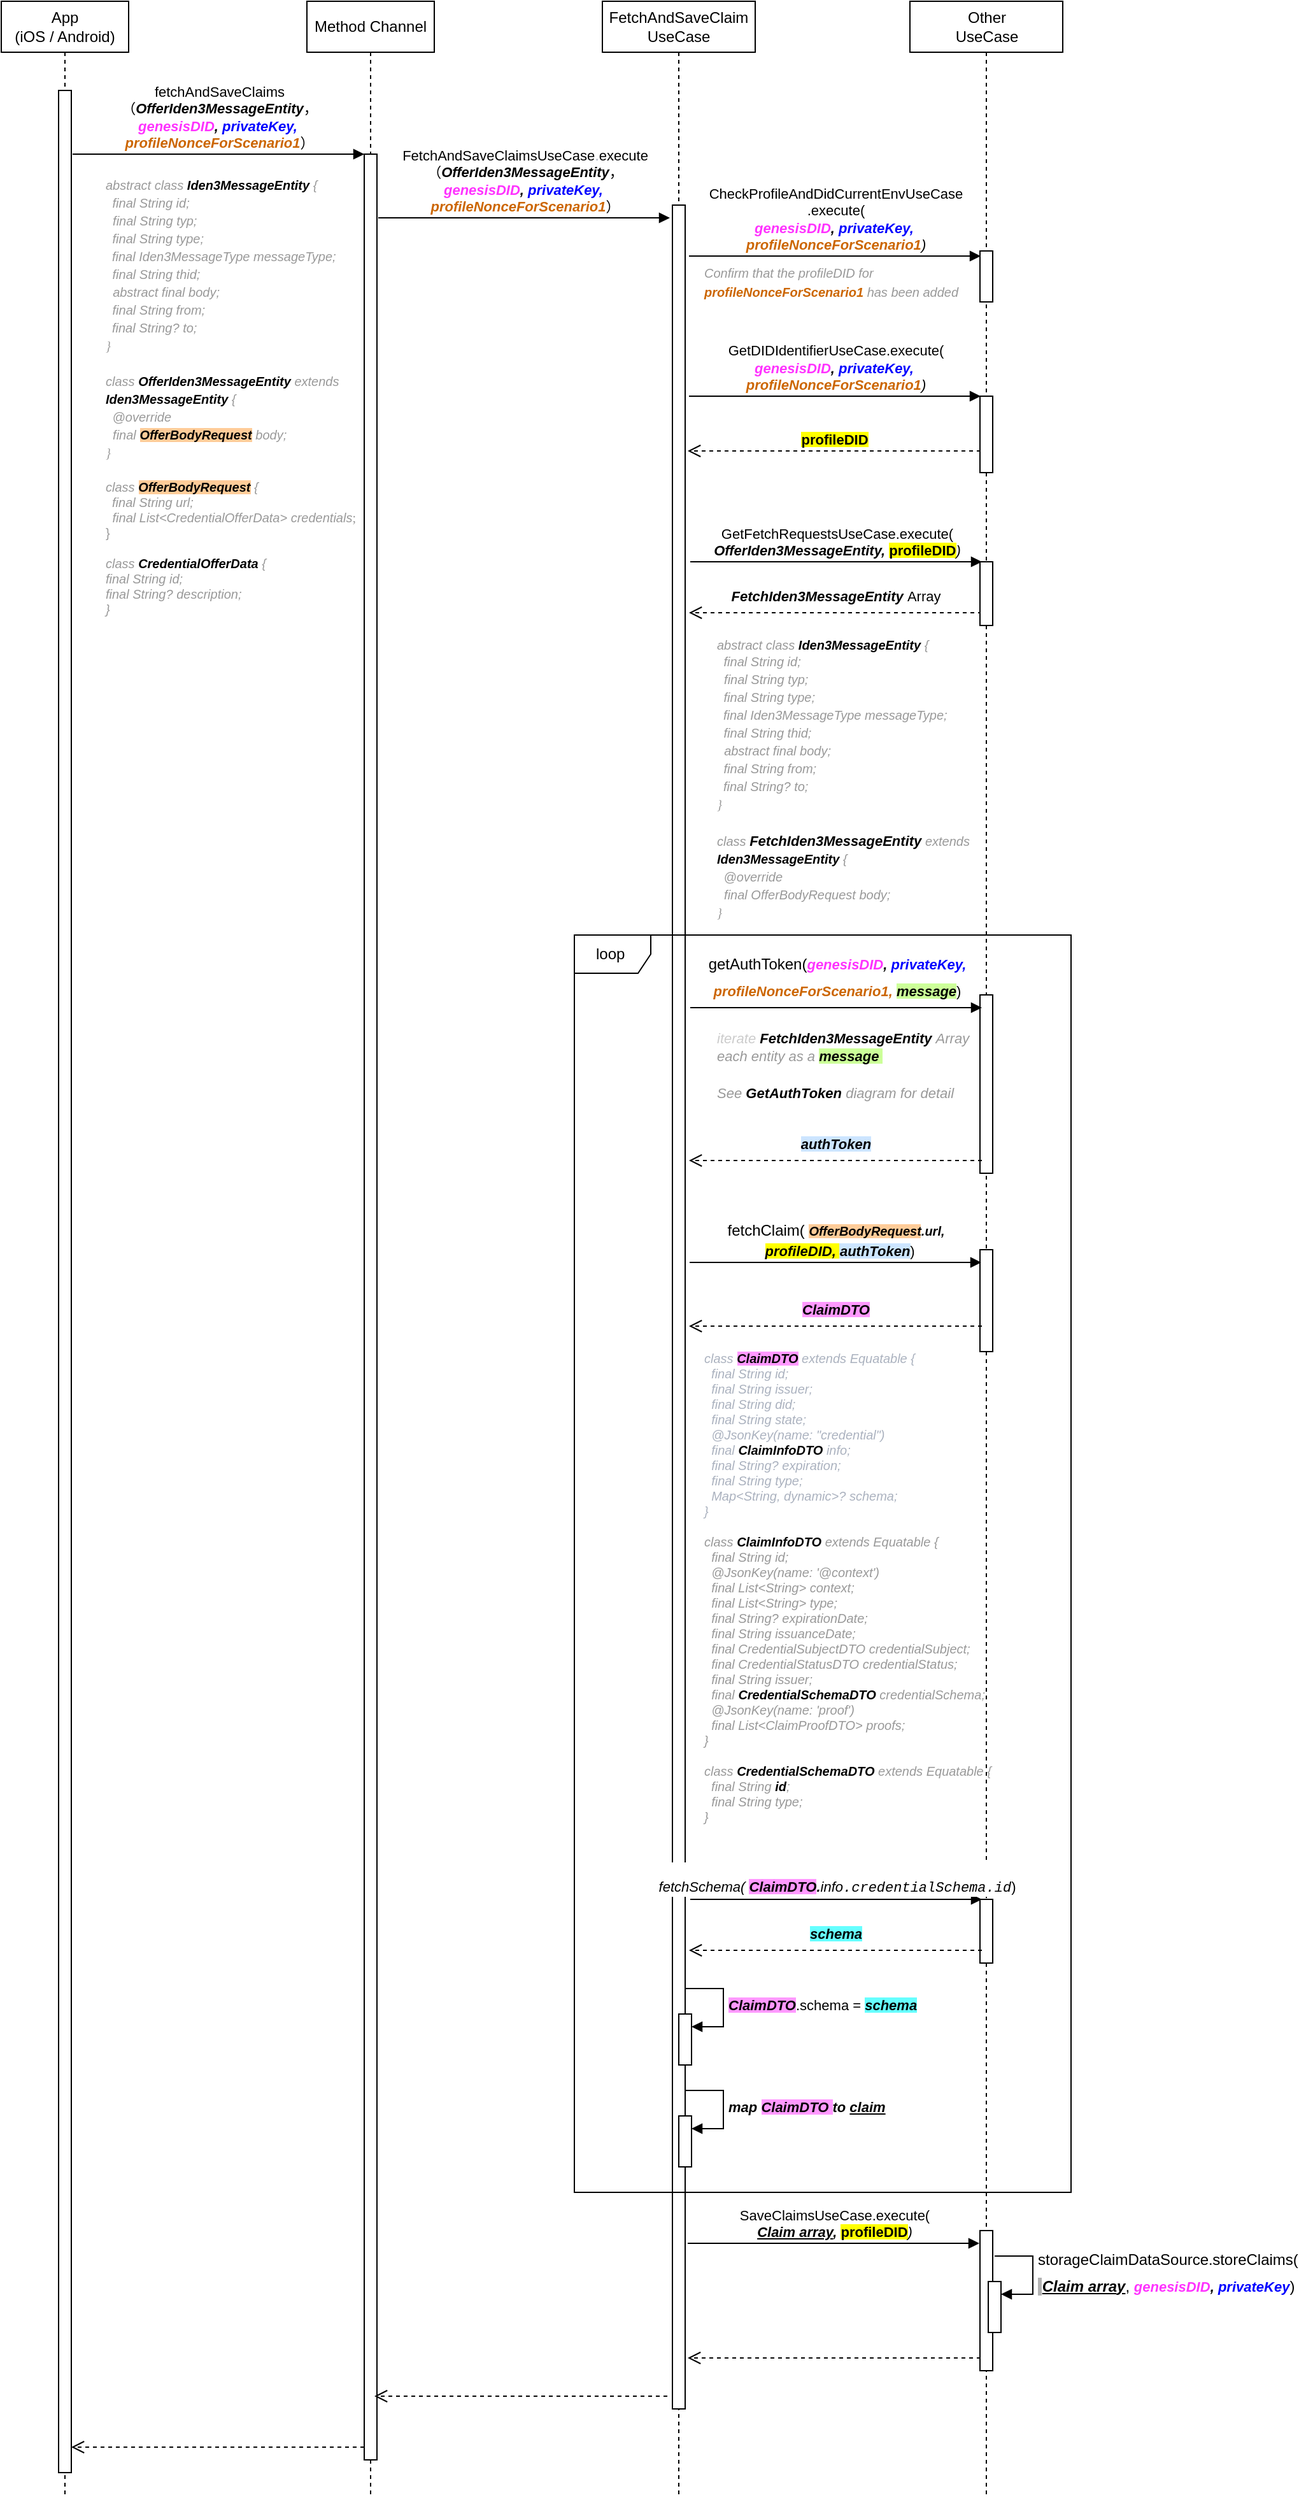 <mxfile version="22.1.21" type="github">
  <diagram name="第 1 页" id="C8El7X4R0MNUI12ComAL">
    <mxGraphModel dx="1526" dy="873" grid="1" gridSize="10" guides="1" tooltips="1" connect="1" arrows="1" fold="1" page="0" pageScale="1" pageWidth="827" pageHeight="1169" math="0" shadow="0">
      <root>
        <mxCell id="0" />
        <mxCell id="1" parent="0" />
        <mxCell id="kKGWQNoMtcEd__acopYI-27" value="&lt;div style=&quot;line-height: 21px;&quot;&gt;&lt;font face=&quot;Helvetica&quot; style=&quot;font-size: 11px; background-color: rgb(255, 255, 255);&quot;&gt;&lt;b&gt;&lt;i&gt;FetchIden3MessageEntity&lt;/i&gt; &lt;/b&gt;Array&lt;/font&gt;&lt;/div&gt;" style="html=1;verticalAlign=bottom;endArrow=open;dashed=1;endSize=8;curved=0;rounded=0;" parent="1" edge="1">
          <mxGeometry relative="1" as="geometry">
            <mxPoint x="1130" y="600" as="sourcePoint" />
            <mxPoint x="900" y="600" as="targetPoint" />
          </mxGeometry>
        </mxCell>
        <mxCell id="TxfDrytHoigwNO3QsFBK-1" value="App&lt;br&gt;(iOS / Android)" style="shape=umlLifeline;perimeter=lifelinePerimeter;whiteSpace=wrap;html=1;container=1;dropTarget=0;collapsible=0;recursiveResize=0;outlineConnect=0;portConstraint=eastwest;newEdgeStyle={&quot;curved&quot;:0,&quot;rounded&quot;:0};" parent="1" vertex="1">
          <mxGeometry x="360" y="120" width="100" height="1960" as="geometry" />
        </mxCell>
        <mxCell id="TxfDrytHoigwNO3QsFBK-7" value="" style="html=1;points=[[0,0,0,0,5],[0,1,0,0,-5],[1,0,0,0,5],[1,1,0,0,-5]];perimeter=orthogonalPerimeter;outlineConnect=0;targetShapes=umlLifeline;portConstraint=eastwest;newEdgeStyle={&quot;curved&quot;:0,&quot;rounded&quot;:0};" parent="TxfDrytHoigwNO3QsFBK-1" vertex="1">
          <mxGeometry x="45" y="70" width="10" height="1870" as="geometry" />
        </mxCell>
        <mxCell id="TxfDrytHoigwNO3QsFBK-3" value="Method Channel" style="shape=umlLifeline;perimeter=lifelinePerimeter;whiteSpace=wrap;html=1;container=1;dropTarget=0;collapsible=0;recursiveResize=0;outlineConnect=0;portConstraint=eastwest;newEdgeStyle={&quot;curved&quot;:0,&quot;rounded&quot;:0};" parent="1" vertex="1">
          <mxGeometry x="600" y="120" width="100" height="1960" as="geometry" />
        </mxCell>
        <mxCell id="TxfDrytHoigwNO3QsFBK-13" value="" style="html=1;points=[[0,0,0,0,5],[0,1,0,0,-5],[1,0,0,0,5],[1,1,0,0,-5]];perimeter=orthogonalPerimeter;outlineConnect=0;targetShapes=umlLifeline;portConstraint=eastwest;newEdgeStyle={&quot;curved&quot;:0,&quot;rounded&quot;:0};" parent="TxfDrytHoigwNO3QsFBK-3" vertex="1">
          <mxGeometry x="45" y="120" width="10" height="1810" as="geometry" />
        </mxCell>
        <mxCell id="TxfDrytHoigwNO3QsFBK-22" value="FetchAndSaveClaim&lt;br&gt;UseCase" style="shape=umlLifeline;perimeter=lifelinePerimeter;whiteSpace=wrap;html=1;container=1;dropTarget=0;collapsible=0;recursiveResize=0;outlineConnect=0;portConstraint=eastwest;newEdgeStyle={&quot;curved&quot;:0,&quot;rounded&quot;:0};" parent="1" vertex="1">
          <mxGeometry x="832" y="120" width="120" height="1960" as="geometry" />
        </mxCell>
        <mxCell id="kKGWQNoMtcEd__acopYI-4" value="" style="html=1;points=[[0,0,0,0,5],[0,1,0,0,-5],[1,0,0,0,5],[1,1,0,0,-5]];perimeter=orthogonalPerimeter;outlineConnect=0;targetShapes=umlLifeline;portConstraint=eastwest;newEdgeStyle={&quot;curved&quot;:0,&quot;rounded&quot;:0};" parent="TxfDrytHoigwNO3QsFBK-22" vertex="1">
          <mxGeometry x="55" y="160" width="10" height="1730" as="geometry" />
        </mxCell>
        <mxCell id="kKGWQNoMtcEd__acopYI-1" value="fetchAndSaveClaims&lt;br&gt;（&lt;b&gt;&lt;i&gt;OfferIden3MessageEntity&lt;/i&gt;&lt;/b&gt;，&lt;br&gt;&lt;b style=&quot;border-color: var(--border-color);&quot;&gt;&lt;i style=&quot;border-color: var(--border-color);&quot;&gt;&lt;font style=&quot;border-color: var(--border-color);&quot; color=&quot;#ff33ff&quot;&gt;genesisDID&lt;/font&gt;,&amp;nbsp;&lt;i style=&quot;border-color: var(--border-color);&quot;&gt;&lt;font style=&quot;border-color: var(--border-color);&quot; color=&quot;#0000ff&quot;&gt;privateKey,&amp;nbsp;&lt;br style=&quot;border-color: var(--border-color);&quot;&gt;&lt;/font&gt;&lt;font style=&quot;border-color: var(--border-color);&quot; color=&quot;#cc6600&quot;&gt;profileNonceForScenario1&lt;/font&gt;&lt;/i&gt;&lt;/i&gt;&lt;/b&gt;）" style="html=1;verticalAlign=bottom;endArrow=block;curved=0;rounded=0;sourcePerimeterSpacing=0;entryX=0;entryY=0;entryDx=0;entryDy=5;entryPerimeter=0;" parent="1" edge="1">
          <mxGeometry relative="1" as="geometry">
            <mxPoint x="416" y="240" as="sourcePoint" />
            <mxPoint x="645" y="240" as="targetPoint" />
          </mxGeometry>
        </mxCell>
        <mxCell id="kKGWQNoMtcEd__acopYI-2" value="&lt;i style=&quot;background-color: rgb(255, 255, 255);&quot;&gt;&lt;span style=&quot;font-size: 10px;&quot;&gt;&lt;font style=&quot;&quot; color=&quot;#999999&quot;&gt;abstract class &lt;/font&gt;&lt;b style=&quot;&quot;&gt;Iden3MessageEntity&lt;/b&gt;&lt;font style=&quot;&quot; color=&quot;#999999&quot;&gt; {&lt;/font&gt;&lt;/span&gt;&lt;br&gt;&lt;/i&gt;&lt;div style=&quot;line-height: 140%; font-size: 10px;&quot;&gt;&lt;div style=&quot;line-height: 140%;&quot;&gt;  &lt;font color=&quot;#999999&quot; style=&quot;font-size: 10px;&quot;&gt;&lt;i style=&quot;background-color: rgb(255, 255, 255);&quot;&gt;&lt;font style=&quot;font-family: gbLCjAvpehOjc9brSCwv; font-size: 10px;&quot;&gt;&amp;nbsp;&lt;/font&gt;&lt;font style=&quot;font-size: 10px;&quot;&gt; final String id;&lt;/font&gt;&lt;/i&gt;&lt;/font&gt;&lt;/div&gt;&lt;div style=&quot;line-height: 140%;&quot;&gt;  &lt;font color=&quot;#999999&quot; style=&quot;font-size: 10px;&quot; face=&quot;Helvetica&quot;&gt;&lt;i style=&quot;background-color: rgb(255, 255, 255);&quot;&gt;&lt;font style=&quot;font-size: 10px;&quot;&gt;&amp;nbsp;&lt;/font&gt;&lt;font style=&quot;font-size: 10px;&quot;&gt; final String typ;&lt;/font&gt;&lt;/i&gt;&lt;/font&gt;&lt;/div&gt;&lt;div style=&quot;line-height: 140%;&quot;&gt;  &lt;font color=&quot;#999999&quot; style=&quot;font-size: 10px;&quot;&gt;&lt;i style=&quot;background-color: rgb(255, 255, 255);&quot;&gt;&lt;font style=&quot;font-size: 10px;&quot;&gt;&lt;font style=&quot;font-size: 10px;&quot; face=&quot;gbLCjAvpehOjc9brSCwv&quot;&gt;&amp;nbsp;&lt;/font&gt;&lt;font style=&quot;font-size: 10px;&quot; face=&quot;Helvetica&quot;&gt; &lt;/font&gt;&lt;/font&gt;&lt;font face=&quot;Helvetica&quot; style=&quot;font-size: 10px;&quot;&gt;final String type;&lt;/font&gt;&lt;/i&gt;&lt;/font&gt;&lt;/div&gt;&lt;div style=&quot;line-height: 140%;&quot;&gt;  &lt;font color=&quot;#999999&quot; style=&quot;font-size: 10px;&quot;&gt;&lt;i style=&quot;background-color: rgb(255, 255, 255);&quot;&gt;&lt;font style=&quot;font-family: gbLCjAvpehOjc9brSCwv; font-size: 10px;&quot;&gt;&amp;nbsp; &lt;/font&gt;&lt;font style=&quot;font-size: 10px;&quot;&gt;final Iden3MessageType messageType;&lt;/font&gt;&lt;/i&gt;&lt;/font&gt;&lt;/div&gt;&lt;div style=&quot;line-height: 140%;&quot;&gt;  &lt;font color=&quot;#999999&quot; style=&quot;font-size: 10px;&quot;&gt;&lt;i style=&quot;background-color: rgb(255, 255, 255);&quot;&gt;&lt;font style=&quot;font-family: gbLCjAvpehOjc9brSCwv; font-size: 10px;&quot;&gt;&amp;nbsp;&lt;/font&gt;&lt;font style=&quot;font-size: 10px;&quot;&gt; &lt;font style=&quot;font-size: 10px;&quot; face=&quot;Helvetica&quot;&gt;final String thid;&lt;/font&gt;&lt;/font&gt;&lt;/i&gt;&lt;/font&gt;&lt;/div&gt;&lt;div style=&quot;line-height: 140%;&quot;&gt;  &lt;font color=&quot;#999999&quot; style=&quot;font-size: 10px;&quot;&gt;&lt;i style=&quot;background-color: rgb(255, 255, 255);&quot;&gt;&lt;font style=&quot;font-family: Helvetica; font-size: 10px;&quot;&gt;&amp;nbsp; &lt;/font&gt;&lt;font face=&quot;Helvetica&quot; style=&quot;font-size: 10px;&quot;&gt;abstract final body;&lt;/font&gt;&lt;/i&gt;&lt;/font&gt;&lt;/div&gt;&lt;div style=&quot;line-height: 140%;&quot;&gt;  &lt;font color=&quot;#999999&quot; style=&quot;font-size: 10px;&quot;&gt;&lt;i style=&quot;background-color: rgb(255, 255, 255);&quot;&gt;&lt;font face=&quot;gbLCjAvpehOjc9brSCwv&quot; style=&quot;font-size: 10px;&quot;&gt;&amp;nbsp;&lt;/font&gt;&lt;font face=&quot;Helvetica&quot; style=&quot;font-size: 10px;&quot;&gt; &lt;/font&gt;&lt;font face=&quot;Helvetica&quot; style=&quot;font-size: 10px;&quot;&gt;final String from;&lt;/font&gt;&lt;/i&gt;&lt;/font&gt;&lt;/div&gt;&lt;div style=&quot;line-height: 140%;&quot;&gt;  &lt;font color=&quot;#999999&quot; style=&quot;font-size: 10px;&quot;&gt;&lt;i style=&quot;background-color: rgb(255, 255, 255);&quot;&gt;&lt;font face=&quot;gbLCjAvpehOjc9brSCwv&quot; style=&quot;font-size: 10px;&quot;&gt;&amp;nbsp; &lt;/font&gt;&lt;font face=&quot;Helvetica&quot; style=&quot;font-size: 10px;&quot;&gt;final String? to;&lt;/font&gt;&lt;/i&gt;&lt;/font&gt;&lt;/div&gt;&lt;div style=&quot;line-height: 140%;&quot;&gt;&lt;font color=&quot;#999999&quot; face=&quot;gbLCjAvpehOjc9brSCwv&quot; style=&quot;font-size: 10px;&quot;&gt;&lt;i style=&quot;background-color: rgb(255, 255, 255);&quot;&gt;}&lt;/i&gt;&lt;/font&gt;&lt;/div&gt;&lt;div style=&quot;line-height: 140%;&quot;&gt;&lt;font color=&quot;#999999&quot; face=&quot;gbLCjAvpehOjc9brSCwv&quot; style=&quot;font-size: 10px;&quot;&gt;&lt;i style=&quot;background-color: rgb(255, 255, 255);&quot;&gt;&lt;br&gt;&lt;/i&gt;&lt;/font&gt;&lt;/div&gt;&lt;div style=&quot;line-height: 140%;&quot;&gt;&lt;div style=&quot;line-height: 140%;&quot;&gt;&lt;div style=&quot;line-height: 140%;&quot;&gt;&lt;font face=&quot;Helvetica&quot; style=&quot;font-size: 10px;&quot;&gt;&lt;i style=&quot;background-color: rgb(255, 255, 255);&quot;&gt;&lt;font color=&quot;#999999&quot;&gt;class &lt;/font&gt;&lt;b style=&quot;&quot;&gt;OfferIden3MessageEntity&lt;/b&gt; &lt;font color=&quot;#999999&quot;&gt;extends&amp;nbsp;&lt;/font&gt;&lt;/i&gt;&lt;/font&gt;&lt;/div&gt;&lt;div style=&quot;line-height: 140%;&quot;&gt;&lt;font face=&quot;Helvetica&quot; style=&quot;font-size: 10px;&quot;&gt;&lt;i style=&quot;background-color: rgb(255, 255, 255);&quot;&gt;&lt;b style=&quot;&quot;&gt;Iden3MessageEntity&lt;/b&gt;&lt;font color=&quot;#999999&quot;&gt; {&lt;/font&gt;&lt;/i&gt;&lt;/font&gt;&lt;/div&gt;&lt;div style=&quot;line-height: 140%;&quot;&gt;  &lt;font color=&quot;#999999&quot; style=&quot;font-size: 10px;&quot;&gt;&lt;i style=&quot;background-color: rgb(255, 255, 255);&quot;&gt;&lt;font face=&quot;cRKwJYAyPMF1-SFyQYqM&quot;&gt;&amp;nbsp;&lt;/font&gt;&lt;font face=&quot;Helvetica&quot;&gt; @override&lt;/font&gt;&lt;/i&gt;&lt;/font&gt;&lt;/div&gt;&lt;div style=&quot;line-height: 140%;&quot;&gt;&lt;font face=&quot;Helvetica&quot; style=&quot;font-size: 10px;&quot;&gt;&lt;i style=&quot;&quot;&gt;&lt;font style=&quot;background-color: rgb(255, 255, 255);&quot; color=&quot;#999999&quot;&gt;&amp;nbsp; final &lt;/font&gt;&lt;b style=&quot;background-color: rgb(255, 204, 153);&quot;&gt;OfferBodyRequest&lt;/b&gt;&lt;font style=&quot;background-color: rgb(255, 255, 255);&quot; color=&quot;#999999&quot;&gt; body;&lt;/font&gt;&lt;/i&gt;&lt;/font&gt;&lt;/div&gt;&lt;div style=&quot;line-height: 140%;&quot;&gt;&lt;font color=&quot;#999999&quot; style=&quot;&quot; face=&quot;if8XPCPPvg_eeLS9SoCk&quot;&gt;&lt;i style=&quot;background-color: rgb(255, 255, 255);&quot;&gt;}&lt;/i&gt;&lt;/font&gt;&lt;/div&gt;&lt;div style=&quot;line-height: 140%;&quot;&gt;&lt;font color=&quot;#999999&quot; style=&quot;&quot; face=&quot;if8XPCPPvg_eeLS9SoCk&quot;&gt;&lt;i style=&quot;background-color: rgb(255, 255, 255);&quot;&gt;&lt;br&gt;&lt;/i&gt;&lt;/font&gt;&lt;/div&gt;&lt;div style=&quot;line-height: 140%;&quot;&gt;&lt;div style=&quot;line-height: 120%;&quot;&gt;&lt;div style=&quot;line-height: 120%;&quot;&gt;&lt;font style=&quot;font-size: 10px;&quot;&gt;&lt;i style=&quot;&quot;&gt;&lt;font style=&quot;background-color: rgb(255, 255, 255);&quot; color=&quot;#999999&quot;&gt;class&lt;/font&gt;&lt;b style=&quot;font-family: Helvetica;&quot;&gt; &lt;span style=&quot;background-color: rgb(255, 204, 153);&quot;&gt;OfferBodyRequest&lt;/span&gt; &lt;/b&gt;&lt;font style=&quot;background-color: rgb(255, 255, 255); color: rgb(153, 153, 153);&quot; face=&quot;Helvetica&quot;&gt;{&lt;/font&gt;&lt;/i&gt;&lt;/font&gt;&lt;/div&gt;&lt;div style=&quot;line-height: 120%;&quot;&gt;  &lt;font color=&quot;#999999&quot; style=&quot;font-size: 10px;&quot;&gt;&lt;i style=&quot;background-color: rgb(255, 255, 255);&quot;&gt;&lt;b style=&quot;font-family: jo-VjS53CjK0nZHjuq2P;&quot;&gt;&amp;nbsp; &lt;/b&gt;f&lt;font face=&quot;Helvetica&quot;&gt;inal String url;&lt;/font&gt;&lt;/i&gt;&lt;/font&gt;&lt;/div&gt;&lt;div style=&quot;line-height: 120%;&quot;&gt;  &lt;span style=&quot;background-color: rgb(255, 255, 255);&quot;&gt;&lt;font color=&quot;#999999&quot;&gt;&lt;font style=&quot;font-size: 10px;&quot;&gt;&lt;i style=&quot;&quot;&gt;&lt;font face=&quot;l4bHq8CAz0SCTVaXFg4J&quot;&gt;&amp;nbsp;&lt;/font&gt;&lt;font face=&quot;Helvetica&quot;&gt; final List&amp;lt;CredentialOfferData&amp;gt; credentials&lt;/font&gt;&lt;/i&gt;&lt;/font&gt;&lt;font face=&quot;CqdZuM6Uw4N2hVQvT_r0&quot;&gt;;&lt;/font&gt;&lt;/font&gt;&lt;/span&gt;&lt;/div&gt;&lt;div style=&quot;line-height: 120%;&quot;&gt;&lt;span style=&quot;background-color: rgb(255, 255, 255);&quot;&gt;&lt;font color=&quot;#999999&quot;&gt;}&lt;/font&gt;&lt;/span&gt;&lt;/div&gt;&lt;div style=&quot;line-height: 120%;&quot;&gt;&lt;span style=&quot;background-color: rgb(255, 255, 255);&quot;&gt;&lt;font color=&quot;#999999&quot;&gt;&lt;br&gt;&lt;/font&gt;&lt;/span&gt;&lt;/div&gt;&lt;div style=&quot;line-height: 120%;&quot;&gt;&lt;div style=&quot;line-height: 120%;&quot;&gt;&lt;div style=&quot;line-height: 120%;&quot;&gt;&lt;font style=&quot;&quot; face=&quot;Helvetica&quot;&gt;&lt;span style=&quot;background-color: rgb(255, 255, 255);&quot;&gt;&lt;i style=&quot;&quot;&gt;&lt;font color=&quot;#999999&quot;&gt;class &lt;/font&gt;&lt;b style=&quot;&quot;&gt;CredentialOfferData&lt;/b&gt;&lt;font color=&quot;#999999&quot;&gt; {&lt;/font&gt;&lt;/i&gt;&lt;/span&gt;&lt;/font&gt;&lt;/div&gt;&lt;div style=&quot;line-height: 120%;&quot;&gt;  &lt;span style=&quot;background-color: rgb(255, 255, 255);&quot;&gt;&lt;font color=&quot;#999999&quot;&gt;&lt;i&gt;final String id;&lt;/i&gt;&lt;/font&gt;&lt;/span&gt;&lt;/div&gt;&lt;div style=&quot;line-height: 120%;&quot;&gt;  &lt;font color=&quot;#999999&quot; face=&quot;Helvetica&quot;&gt;&lt;span style=&quot;background-color: rgb(255, 255, 255);&quot;&gt;&lt;i&gt;final String? description;&lt;/i&gt;&lt;/span&gt;&lt;/font&gt;&lt;/div&gt;&lt;div style=&quot;line-height: 120%;&quot;&gt;&lt;font color=&quot;#999999&quot; style=&quot;&quot; face=&quot;Helvetica&quot;&gt;&lt;span style=&quot;background-color: rgb(255, 255, 255);&quot;&gt;&lt;i&gt;}&lt;/i&gt;&lt;/span&gt;&lt;/font&gt;&lt;/div&gt;&lt;/div&gt;&lt;/div&gt;&lt;/div&gt;&lt;/div&gt;&lt;/div&gt;&lt;/div&gt;&lt;/div&gt;" style="text;html=1;align=left;verticalAlign=middle;resizable=0;points=[];autosize=1;strokeColor=none;fillColor=none;" parent="1" vertex="1">
          <mxGeometry x="440" y="250" width="220" height="360" as="geometry" />
        </mxCell>
        <mxCell id="kKGWQNoMtcEd__acopYI-3" value="&lt;div style=&quot;line-height: 120%;&quot;&gt;&lt;font face=&quot;Helvetica&quot; style=&quot;background-color: rgb(255, 255, 255);&quot;&gt;&lt;font style=&quot;font-size: 11px;&quot;&gt;FetchAndSaveClaimsUseCase&lt;/font&gt;&lt;font style=&quot;font-size: 12px;&quot; color=&quot;#abb2bf&quot;&gt;.&lt;/font&gt;&lt;font style=&quot;font-size: 11px;&quot;&gt;execute&lt;/font&gt;&lt;/font&gt;&lt;/div&gt;（&lt;b&gt;&lt;i&gt;OfferIden3MessageEntity&lt;/i&gt;&lt;/b&gt;，&lt;br&gt;&lt;b style=&quot;border-color: var(--border-color);&quot;&gt;&lt;i style=&quot;border-color: var(--border-color);&quot;&gt;&lt;font style=&quot;border-color: var(--border-color);&quot; color=&quot;#ff33ff&quot;&gt;genesisDID&lt;/font&gt;,&amp;nbsp;&lt;i style=&quot;border-color: var(--border-color);&quot;&gt;&lt;font style=&quot;border-color: var(--border-color);&quot; color=&quot;#0000ff&quot;&gt;privateKey,&amp;nbsp;&lt;br style=&quot;border-color: var(--border-color);&quot;&gt;&lt;/font&gt;&lt;font style=&quot;border-color: var(--border-color);&quot; color=&quot;#cc6600&quot;&gt;profileNonceForScenario1&lt;/font&gt;&lt;/i&gt;&lt;/i&gt;&lt;/b&gt;）" style="html=1;verticalAlign=bottom;endArrow=block;curved=0;rounded=0;sourcePerimeterSpacing=0;entryX=0;entryY=0;entryDx=0;entryDy=5;entryPerimeter=0;" parent="1" edge="1">
          <mxGeometry relative="1" as="geometry">
            <mxPoint x="656" y="290" as="sourcePoint" />
            <mxPoint x="885" y="290" as="targetPoint" />
          </mxGeometry>
        </mxCell>
        <mxCell id="kKGWQNoMtcEd__acopYI-5" value="&lt;div style=&quot;line-height: 120%;&quot;&gt;&lt;font style=&quot;font-size: 11px; background-color: rgb(255, 255, 255);&quot;&gt;CheckProfileAndDidCurrentEnvUseCase&lt;/font&gt;&lt;/div&gt;&lt;div style=&quot;line-height: 120%;&quot;&gt;&lt;font style=&quot;font-size: 11px; background-color: rgb(255, 255, 255);&quot;&gt;.execute(&lt;/font&gt;&lt;/div&gt;&lt;b style=&quot;border-color: var(--border-color);&quot;&gt;&lt;i style=&quot;border-color: var(--border-color);&quot;&gt;&lt;font style=&quot;border-color: var(--border-color);&quot; color=&quot;#ff33ff&quot;&gt;genesisDID&lt;/font&gt;,&amp;nbsp;&lt;i style=&quot;border-color: var(--border-color);&quot;&gt;&lt;font style=&quot;border-color: var(--border-color);&quot; color=&quot;#0000ff&quot;&gt;privateKey,&amp;nbsp;&lt;br style=&quot;border-color: var(--border-color);&quot;&gt;&lt;/font&gt;&lt;font style=&quot;border-color: var(--border-color);&quot; color=&quot;#cc6600&quot;&gt;profileNonceForScenario1&lt;span style=&quot;color: rgb(0, 0, 0); font-weight: normal;&quot;&gt;)&lt;/span&gt;&lt;br&gt;&lt;/font&gt;&lt;/i&gt;&lt;/i&gt;&lt;/b&gt;&lt;div style=&quot;line-height: 21px;&quot;&gt;&lt;/div&gt;" style="html=1;verticalAlign=bottom;endArrow=block;curved=0;rounded=0;sourcePerimeterSpacing=0;entryX=0;entryY=0;entryDx=0;entryDy=5;entryPerimeter=0;" parent="1" edge="1">
          <mxGeometry relative="1" as="geometry">
            <mxPoint x="900" y="320" as="sourcePoint" />
            <mxPoint x="1129" y="320" as="targetPoint" />
          </mxGeometry>
        </mxCell>
        <mxCell id="kKGWQNoMtcEd__acopYI-6" value="Other&lt;br&gt;UseCase" style="shape=umlLifeline;perimeter=lifelinePerimeter;whiteSpace=wrap;html=1;container=1;dropTarget=0;collapsible=0;recursiveResize=0;outlineConnect=0;portConstraint=eastwest;newEdgeStyle={&quot;curved&quot;:0,&quot;rounded&quot;:0};" parent="1" vertex="1">
          <mxGeometry x="1073.5" y="120" width="120" height="1960" as="geometry" />
        </mxCell>
        <mxCell id="kKGWQNoMtcEd__acopYI-19" value="" style="html=1;points=[[0,0,0,0,5],[0,1,0,0,-5],[1,0,0,0,5],[1,1,0,0,-5]];perimeter=orthogonalPerimeter;outlineConnect=0;targetShapes=umlLifeline;portConstraint=eastwest;newEdgeStyle={&quot;curved&quot;:0,&quot;rounded&quot;:0};" parent="kKGWQNoMtcEd__acopYI-6" vertex="1">
          <mxGeometry x="55" y="196" width="10" height="40" as="geometry" />
        </mxCell>
        <mxCell id="kKGWQNoMtcEd__acopYI-23" value="" style="html=1;points=[[0,0,0,0,5],[0,1,0,0,-5],[1,0,0,0,5],[1,1,0,0,-5]];perimeter=orthogonalPerimeter;outlineConnect=0;targetShapes=umlLifeline;portConstraint=eastwest;newEdgeStyle={&quot;curved&quot;:0,&quot;rounded&quot;:0};" parent="kKGWQNoMtcEd__acopYI-6" vertex="1">
          <mxGeometry x="55" y="310" width="10" height="60" as="geometry" />
        </mxCell>
        <mxCell id="kKGWQNoMtcEd__acopYI-26" value="" style="html=1;points=[[0,0,0,0,5],[0,1,0,0,-5],[1,0,0,0,5],[1,1,0,0,-5]];perimeter=orthogonalPerimeter;outlineConnect=0;targetShapes=umlLifeline;portConstraint=eastwest;newEdgeStyle={&quot;curved&quot;:0,&quot;rounded&quot;:0};" parent="kKGWQNoMtcEd__acopYI-6" vertex="1">
          <mxGeometry x="55" y="440" width="10" height="50" as="geometry" />
        </mxCell>
        <mxCell id="kKGWQNoMtcEd__acopYI-33" value="" style="html=1;points=[[0,0,0,0,5],[0,1,0,0,-5],[1,0,0,0,5],[1,1,0,0,-5]];perimeter=orthogonalPerimeter;outlineConnect=0;targetShapes=umlLifeline;portConstraint=eastwest;newEdgeStyle={&quot;curved&quot;:0,&quot;rounded&quot;:0};" parent="kKGWQNoMtcEd__acopYI-6" vertex="1">
          <mxGeometry x="55" y="780" width="10" height="140" as="geometry" />
        </mxCell>
        <mxCell id="kKGWQNoMtcEd__acopYI-40" value="" style="html=1;points=[[0,0,0,0,5],[0,1,0,0,-5],[1,0,0,0,5],[1,1,0,0,-5]];perimeter=orthogonalPerimeter;outlineConnect=0;targetShapes=umlLifeline;portConstraint=eastwest;newEdgeStyle={&quot;curved&quot;:0,&quot;rounded&quot;:0};" parent="kKGWQNoMtcEd__acopYI-6" vertex="1">
          <mxGeometry x="55" y="980" width="10" height="80" as="geometry" />
        </mxCell>
        <mxCell id="kKGWQNoMtcEd__acopYI-43" value="" style="html=1;points=[[0,0,0,0,5],[0,1,0,0,-5],[1,0,0,0,5],[1,1,0,0,-5]];perimeter=orthogonalPerimeter;outlineConnect=0;targetShapes=umlLifeline;portConstraint=eastwest;newEdgeStyle={&quot;curved&quot;:0,&quot;rounded&quot;:0};" parent="kKGWQNoMtcEd__acopYI-6" vertex="1">
          <mxGeometry x="55" y="1490" width="10" height="50" as="geometry" />
        </mxCell>
        <mxCell id="kKGWQNoMtcEd__acopYI-49" value="" style="html=1;points=[[0,0,0,0,5],[0,1,0,0,-5],[1,0,0,0,5],[1,1,0,0,-5]];perimeter=orthogonalPerimeter;outlineConnect=0;targetShapes=umlLifeline;portConstraint=eastwest;newEdgeStyle={&quot;curved&quot;:0,&quot;rounded&quot;:0};" parent="kKGWQNoMtcEd__acopYI-6" vertex="1">
          <mxGeometry x="55" y="1750" width="10" height="110" as="geometry" />
        </mxCell>
        <mxCell id="kKGWQNoMtcEd__acopYI-53" value="" style="html=1;points=[[0,0,0,0,5],[0,1,0,0,-5],[1,0,0,0,5],[1,1,0,0,-5]];perimeter=orthogonalPerimeter;outlineConnect=0;targetShapes=umlLifeline;portConstraint=eastwest;newEdgeStyle={&quot;curved&quot;:0,&quot;rounded&quot;:0};" parent="kKGWQNoMtcEd__acopYI-6" vertex="1">
          <mxGeometry x="61.5" y="1790" width="10" height="40" as="geometry" />
        </mxCell>
        <mxCell id="kKGWQNoMtcEd__acopYI-54" value="&lt;div style=&quot;font-size: 12px; line-height: 21px;&quot;&gt;&lt;div style=&quot;&quot;&gt;&lt;span style=&quot;background-color: rgb(255, 255, 255);&quot;&gt;&lt;font style=&quot;&quot; face=&quot;Helvetica&quot;&gt;storageClaimDataSource&lt;/font&gt;&lt;font style=&quot;&quot; face=&quot;F5JoOfTrmTPuRKiqNDM_&quot;&gt;.&lt;/font&gt;&lt;font style=&quot;&quot; face=&quot;Helvetica&quot;&gt;storeClaims(&lt;/font&gt;&lt;/span&gt;&lt;/div&gt;&lt;div style=&quot;&quot;&gt;&lt;font style=&quot;&quot; face=&quot;Helvetica&quot;&gt;&lt;i style=&quot;font-weight: bold; background-color: rgb(179, 179, 179);&quot;&gt;&amp;nbsp;&lt;/i&gt;&lt;i style=&quot;font-weight: bold; background-color: rgb(255, 255, 255);&quot;&gt;&lt;u&gt;Claim array&lt;/u&gt;&lt;/i&gt;&lt;span style=&quot;background-color: rgb(255, 255, 255);&quot;&gt;,&amp;nbsp;&lt;/span&gt;&lt;/font&gt;&lt;b style=&quot;border-color: var(--border-color); font-size: 11px; text-align: center;&quot;&gt;&lt;i style=&quot;border-color: var(--border-color);&quot;&gt;&lt;font style=&quot;border-color: var(--border-color);&quot; color=&quot;#ff33ff&quot;&gt;genesisDID&lt;/font&gt;,&amp;nbsp;&lt;i style=&quot;border-color: var(--border-color);&quot;&gt;&lt;font style=&quot;border-color: var(--border-color);&quot; color=&quot;#0000ff&quot;&gt;privateKey&lt;/font&gt;&lt;/i&gt;&lt;/i&gt;&lt;/b&gt;)&lt;/div&gt;&lt;/div&gt;" style="html=1;align=left;spacingLeft=2;endArrow=block;rounded=0;edgeStyle=orthogonalEdgeStyle;curved=0;rounded=0;" parent="kKGWQNoMtcEd__acopYI-6" target="kKGWQNoMtcEd__acopYI-53" edge="1">
          <mxGeometry x="0.012" relative="1" as="geometry">
            <mxPoint x="66.5" y="1770" as="sourcePoint" />
            <Array as="points">
              <mxPoint x="96.5" y="1800" />
            </Array>
            <mxPoint as="offset" />
          </mxGeometry>
        </mxCell>
        <mxCell id="kKGWQNoMtcEd__acopYI-20" value="&lt;font style=&quot;font-size: 10px;&quot;&gt;&lt;i style=&quot;&quot;&gt;&lt;font style=&quot;font-size: 10px;&quot; color=&quot;#999999&quot;&gt;Confirm that the profileDID for&lt;/font&gt;&amp;nbsp; &lt;br&gt;&lt;/i&gt;&lt;span style=&quot;border-color: var(--border-color); text-align: center;&quot;&gt;&lt;i style=&quot;border-color: var(--border-color);&quot;&gt;&lt;i style=&quot;border-color: var(--border-color);&quot;&gt;&lt;font style=&quot;border-color: var(--border-color); font-size: 10px;&quot; color=&quot;#cc6600&quot;&gt;&lt;b&gt;profileNonceForScenario1&lt;/b&gt; &lt;/font&gt;&lt;font color=&quot;#999999&quot; style=&quot;border-color: var(--border-color); font-size: 10px;&quot;&gt;has been added&lt;/font&gt;&lt;/i&gt;&lt;/i&gt;&lt;/span&gt;&lt;/font&gt;" style="text;html=1;align=left;verticalAlign=middle;resizable=0;points=[];autosize=1;strokeColor=none;fillColor=none;" parent="1" vertex="1">
          <mxGeometry x="910" y="320" width="220" height="40" as="geometry" />
        </mxCell>
        <mxCell id="kKGWQNoMtcEd__acopYI-22" value="&lt;div style=&quot;line-height: 120%;&quot;&gt;&lt;font style=&quot;font-size: 11px; background-color: rgb(255, 255, 255);&quot;&gt;GetDIDIdentifierUseCase&lt;/font&gt;.execute(&lt;/div&gt;&lt;b style=&quot;border-color: var(--border-color);&quot;&gt;&lt;i style=&quot;border-color: var(--border-color);&quot;&gt;&lt;font style=&quot;border-color: var(--border-color);&quot; color=&quot;#ff33ff&quot;&gt;genesisDID&lt;/font&gt;,&amp;nbsp;&lt;i style=&quot;border-color: var(--border-color);&quot;&gt;&lt;font style=&quot;border-color: var(--border-color);&quot; color=&quot;#0000ff&quot;&gt;privateKey,&amp;nbsp;&lt;br style=&quot;border-color: var(--border-color);&quot;&gt;&lt;/font&gt;&lt;font style=&quot;border-color: var(--border-color);&quot; color=&quot;#cc6600&quot;&gt;profileNonceForScenario1&lt;span style=&quot;color: rgb(0, 0, 0); font-weight: normal;&quot;&gt;)&lt;/span&gt;&lt;br&gt;&lt;/font&gt;&lt;/i&gt;&lt;/i&gt;&lt;/b&gt;&lt;div style=&quot;line-height: 21px;&quot;&gt;&lt;/div&gt;" style="html=1;verticalAlign=bottom;endArrow=block;curved=0;rounded=0;sourcePerimeterSpacing=0;entryX=0;entryY=0;entryDx=0;entryDy=5;entryPerimeter=0;" parent="1" edge="1">
          <mxGeometry relative="1" as="geometry">
            <mxPoint x="900" y="430" as="sourcePoint" />
            <mxPoint x="1129" y="430" as="targetPoint" />
          </mxGeometry>
        </mxCell>
        <mxCell id="kKGWQNoMtcEd__acopYI-24" value="&lt;b style=&quot;background-color: rgb(255, 255, 0);&quot;&gt;profileDID&lt;/b&gt;" style="html=1;verticalAlign=bottom;endArrow=open;dashed=1;endSize=8;curved=0;rounded=0;" parent="1" edge="1">
          <mxGeometry relative="1" as="geometry">
            <mxPoint x="1129" y="473" as="sourcePoint" />
            <mxPoint x="899" y="473" as="targetPoint" />
          </mxGeometry>
        </mxCell>
        <mxCell id="kKGWQNoMtcEd__acopYI-25" value="&lt;div style=&quot;line-height: 120%;&quot;&gt;&lt;/div&gt;&lt;b style=&quot;border-color: var(--border-color);&quot;&gt;&lt;span style=&quot;border-color: var(--border-color);&quot;&gt;&lt;span style=&quot;border-color: var(--border-color);&quot;&gt;&lt;font face=&quot;Helvetica&quot; size=&quot;1&quot; style=&quot;border-color: var(--border-color);&quot;&gt;&lt;div style=&quot;font-weight: normal; line-height: 130%; font-size: 11px; background-color: rgb(255, 255, 255);&quot;&gt;GetFetchRequestsUseCase.execute(&lt;/div&gt;&lt;b style=&quot;border-color: var(--border-color); font-size: 11px;&quot;&gt;&lt;i style=&quot;border-color: var(--border-color);&quot;&gt;OfferIden3MessageEntity,&amp;nbsp;&lt;b style=&quot;border-color: var(--border-color); font-style: normal; background-color: rgb(255, 255, 0);&quot;&gt;profileDID&lt;/b&gt;&lt;span style=&quot;font-weight: normal;&quot;&gt;)&lt;/span&gt;&lt;br&gt;&lt;/i&gt;&lt;/b&gt;&lt;/font&gt;&lt;/span&gt;&lt;/span&gt;&lt;/b&gt;&lt;div style=&quot;line-height: 21px;&quot;&gt;&lt;/div&gt;" style="html=1;verticalAlign=bottom;endArrow=block;curved=0;rounded=0;sourcePerimeterSpacing=0;entryX=0;entryY=0;entryDx=0;entryDy=5;entryPerimeter=0;" parent="1" edge="1">
          <mxGeometry relative="1" as="geometry">
            <mxPoint x="901" y="560" as="sourcePoint" />
            <mxPoint x="1130" y="560" as="targetPoint" />
          </mxGeometry>
        </mxCell>
        <mxCell id="kKGWQNoMtcEd__acopYI-28" value="&lt;i&gt;&lt;span style=&quot;font-size: 10px;&quot;&gt;&lt;font style=&quot;&quot; color=&quot;#999999&quot;&gt;abstract class &lt;/font&gt;&lt;b style=&quot;&quot;&gt;Iden3MessageEntity&lt;/b&gt;&lt;font style=&quot;&quot; color=&quot;#999999&quot;&gt; {&lt;/font&gt;&lt;/span&gt;&lt;br&gt;&lt;/i&gt;&lt;div style=&quot;line-height: 140%; font-size: 10px;&quot;&gt;&lt;div style=&quot;line-height: 140%;&quot;&gt;  &lt;font color=&quot;#999999&quot; style=&quot;background-color: rgb(255, 255, 255); font-size: 10px;&quot;&gt;&lt;i&gt;&lt;font style=&quot;font-family: gbLCjAvpehOjc9brSCwv; font-size: 10px;&quot;&gt;&amp;nbsp;&lt;/font&gt;&lt;font style=&quot;font-size: 10px;&quot;&gt; final String id;&lt;/font&gt;&lt;/i&gt;&lt;/font&gt;&lt;/div&gt;&lt;div style=&quot;line-height: 140%;&quot;&gt;  &lt;font color=&quot;#999999&quot; style=&quot;font-size: 10px;&quot; face=&quot;Helvetica&quot;&gt;&lt;span style=&quot;background-color: rgb(255, 255, 255);&quot;&gt;&lt;i&gt;&lt;font style=&quot;font-size: 10px;&quot;&gt;&amp;nbsp;&lt;/font&gt;&lt;font style=&quot;font-size: 10px;&quot;&gt; final String typ;&lt;/font&gt;&lt;/i&gt;&lt;/span&gt;&lt;/font&gt;&lt;/div&gt;&lt;div style=&quot;line-height: 140%;&quot;&gt;  &lt;font color=&quot;#999999&quot; style=&quot;background-color: rgb(255, 255, 255); font-size: 10px;&quot;&gt;&lt;i&gt;&lt;font style=&quot;font-size: 10px;&quot;&gt;&lt;font style=&quot;font-size: 10px;&quot; face=&quot;gbLCjAvpehOjc9brSCwv&quot;&gt;&amp;nbsp;&lt;/font&gt;&lt;font style=&quot;font-size: 10px;&quot; face=&quot;Helvetica&quot;&gt; &lt;/font&gt;&lt;/font&gt;&lt;font face=&quot;Helvetica&quot; style=&quot;font-size: 10px;&quot;&gt;final String type;&lt;/font&gt;&lt;/i&gt;&lt;/font&gt;&lt;/div&gt;&lt;div style=&quot;line-height: 140%;&quot;&gt;  &lt;font color=&quot;#999999&quot; style=&quot;background-color: rgb(255, 255, 255); font-size: 10px;&quot;&gt;&lt;i&gt;&lt;font style=&quot;font-family: gbLCjAvpehOjc9brSCwv; font-size: 10px;&quot;&gt;&amp;nbsp; &lt;/font&gt;&lt;font style=&quot;font-size: 10px;&quot;&gt;final Iden3MessageType messageType;&lt;/font&gt;&lt;/i&gt;&lt;/font&gt;&lt;/div&gt;&lt;div style=&quot;line-height: 140%;&quot;&gt;  &lt;font color=&quot;#999999&quot; style=&quot;background-color: rgb(255, 255, 255); font-size: 10px;&quot;&gt;&lt;i&gt;&lt;font style=&quot;font-family: gbLCjAvpehOjc9brSCwv; font-size: 10px;&quot;&gt;&amp;nbsp;&lt;/font&gt;&lt;font style=&quot;font-size: 10px;&quot;&gt; &lt;font style=&quot;font-size: 10px;&quot; face=&quot;Helvetica&quot;&gt;final String thid;&lt;/font&gt;&lt;/font&gt;&lt;/i&gt;&lt;/font&gt;&lt;/div&gt;&lt;div style=&quot;line-height: 140%;&quot;&gt;  &lt;font color=&quot;#999999&quot; style=&quot;background-color: rgb(255, 255, 255); font-size: 10px;&quot;&gt;&lt;i&gt;&lt;font style=&quot;font-family: Helvetica; font-size: 10px;&quot;&gt;&amp;nbsp; &lt;/font&gt;&lt;font face=&quot;Helvetica&quot; style=&quot;font-size: 10px;&quot;&gt;abstract final body;&lt;/font&gt;&lt;/i&gt;&lt;/font&gt;&lt;/div&gt;&lt;div style=&quot;line-height: 140%;&quot;&gt;  &lt;font color=&quot;#999999&quot; style=&quot;background-color: rgb(255, 255, 255); font-size: 10px;&quot;&gt;&lt;i&gt;&lt;font face=&quot;gbLCjAvpehOjc9brSCwv&quot; style=&quot;font-size: 10px;&quot;&gt;&amp;nbsp;&lt;/font&gt;&lt;font face=&quot;Helvetica&quot; style=&quot;font-size: 10px;&quot;&gt; &lt;/font&gt;&lt;font face=&quot;Helvetica&quot; style=&quot;font-size: 10px;&quot;&gt;final String from;&lt;/font&gt;&lt;/i&gt;&lt;/font&gt;&lt;/div&gt;&lt;div style=&quot;line-height: 140%;&quot;&gt;  &lt;font color=&quot;#999999&quot; style=&quot;background-color: rgb(255, 255, 255); font-size: 10px;&quot;&gt;&lt;i&gt;&lt;font face=&quot;gbLCjAvpehOjc9brSCwv&quot; style=&quot;font-size: 10px;&quot;&gt;&amp;nbsp; &lt;/font&gt;&lt;font face=&quot;Helvetica&quot; style=&quot;font-size: 10px;&quot;&gt;final String? to;&lt;/font&gt;&lt;/i&gt;&lt;/font&gt;&lt;/div&gt;&lt;div style=&quot;line-height: 140%;&quot;&gt;&lt;font color=&quot;#999999&quot; face=&quot;gbLCjAvpehOjc9brSCwv&quot; style=&quot;font-size: 10px;&quot;&gt;&lt;span style=&quot;background-color: rgb(255, 255, 255);&quot;&gt;&lt;i&gt;}&lt;/i&gt;&lt;/span&gt;&lt;/font&gt;&lt;/div&gt;&lt;div style=&quot;line-height: 140%;&quot;&gt;&lt;font color=&quot;#999999&quot; face=&quot;gbLCjAvpehOjc9brSCwv&quot; style=&quot;font-size: 10px;&quot;&gt;&lt;span style=&quot;background-color: rgb(255, 255, 255);&quot;&gt;&lt;i&gt;&lt;br&gt;&lt;/i&gt;&lt;/span&gt;&lt;/font&gt;&lt;/div&gt;&lt;div style=&quot;line-height: 140%;&quot;&gt;&lt;div style=&quot;line-height: 140%;&quot;&gt;&lt;div style=&quot;line-height: 140%;&quot;&gt;&lt;i&gt;&lt;font face=&quot;Helvetica&quot; style=&quot;font-size: 10px;&quot;&gt;&lt;font color=&quot;#999999&quot;&gt;class&amp;nbsp;&lt;/font&gt;&lt;/font&gt;&lt;b style=&quot;border-color: var(--border-color); font-size: 11px; text-align: center;&quot;&gt;FetchIden3MessageEntity&lt;/b&gt;&lt;span style=&quot;background-color: rgb(255, 255, 255);&quot;&gt;&lt;font face=&quot;Helvetica&quot; style=&quot;font-size: 10px;&quot;&gt;&amp;nbsp;&lt;font color=&quot;#999999&quot;&gt;extends&amp;nbsp;&lt;/font&gt;&lt;/font&gt;&lt;/span&gt;&lt;/i&gt;&lt;/div&gt;&lt;div style=&quot;line-height: 140%;&quot;&gt;&lt;span style=&quot;background-color: rgb(255, 255, 255);&quot;&gt;&lt;font face=&quot;Helvetica&quot; style=&quot;font-size: 10px;&quot;&gt;&lt;i&gt;&lt;b style=&quot;&quot;&gt;Iden3MessageEntity&lt;/b&gt;&lt;font color=&quot;#999999&quot;&gt; {&lt;/font&gt;&lt;/i&gt;&lt;/font&gt;&lt;/span&gt;&lt;/div&gt;&lt;div style=&quot;line-height: 140%;&quot;&gt;  &lt;span style=&quot;background-color: rgb(255, 255, 255);&quot;&gt;&lt;font color=&quot;#999999&quot; style=&quot;font-size: 10px;&quot;&gt;&lt;i&gt;&lt;font face=&quot;cRKwJYAyPMF1-SFyQYqM&quot;&gt;&amp;nbsp;&lt;/font&gt;&lt;font face=&quot;Helvetica&quot;&gt; @override&lt;/font&gt;&lt;/i&gt;&lt;/font&gt;&lt;/span&gt;&lt;/div&gt;&lt;div style=&quot;line-height: 140%;&quot;&gt;&lt;span style=&quot;background-color: rgb(255, 255, 255);&quot;&gt;&lt;font color=&quot;#999999&quot; face=&quot;Helvetica&quot; style=&quot;font-size: 10px;&quot;&gt;&lt;i&gt;&amp;nbsp; final OfferBodyRequest body;&lt;/i&gt;&lt;/font&gt;&lt;/span&gt;&lt;/div&gt;&lt;div style=&quot;line-height: 140%;&quot;&gt;&lt;font color=&quot;#999999&quot; style=&quot;&quot; face=&quot;if8XPCPPvg_eeLS9SoCk&quot;&gt;&lt;i&gt;}&lt;/i&gt;&lt;/font&gt;&lt;/div&gt;&lt;/div&gt;&lt;/div&gt;&lt;/div&gt;" style="text;html=1;align=left;verticalAlign=middle;resizable=0;points=[];autosize=1;strokeColor=none;fillColor=none;" parent="1" vertex="1">
          <mxGeometry x="920" y="610" width="220" height="240" as="geometry" />
        </mxCell>
        <mxCell id="kKGWQNoMtcEd__acopYI-29" value="loop&amp;nbsp;" style="shape=umlFrame;whiteSpace=wrap;html=1;pointerEvents=0;" parent="1" vertex="1">
          <mxGeometry x="810" y="853" width="390" height="987" as="geometry" />
        </mxCell>
        <mxCell id="kKGWQNoMtcEd__acopYI-31" value="&lt;div style=&quot;line-height: 120%;&quot;&gt;&lt;/div&gt;&lt;b style=&quot;border-color: var(--border-color);&quot;&gt;&lt;span style=&quot;border-color: var(--border-color);&quot;&gt;&lt;span style=&quot;border-color: var(--border-color);&quot;&gt;&lt;font face=&quot;Helvetica&quot; size=&quot;1&quot; style=&quot;border-color: var(--border-color);&quot;&gt;&lt;div style=&quot;font-weight: normal; line-height: 130%; font-size: 11px; background-color: rgb(255, 255, 255);&quot;&gt;&lt;/div&gt;&lt;b style=&quot;border-color: var(--border-color); font-size: 11px;&quot;&gt;&lt;i style=&quot;border-color: var(--border-color);&quot;&gt;&lt;div style=&quot;border-color: var(--border-color); font-size: 12px; font-style: normal; font-weight: 400; line-height: 21px;&quot;&gt;getAuthToken(&lt;b style=&quot;border-color: var(--border-color); font-size: 11px;&quot;&gt;&lt;i style=&quot;border-color: var(--border-color);&quot;&gt;&lt;font style=&quot;border-color: var(--border-color);&quot; color=&quot;#ff33ff&quot;&gt;genesisDID&lt;/font&gt;,&amp;nbsp;&lt;i style=&quot;border-color: var(--border-color);&quot;&gt;&lt;font style=&quot;border-color: var(--border-color);&quot; color=&quot;#0000ff&quot;&gt;privateKey,&lt;/font&gt;&lt;br style=&quot;border-color: var(--border-color);&quot;&gt;&lt;font style=&quot;border-color: var(--border-color);&quot; color=&quot;#cc6600&quot;&gt;profileNonceForScenario1,&amp;nbsp;&lt;/font&gt;&lt;font style=&quot;border-color: var(--border-color); background-color: rgb(204, 255, 153);&quot;&gt;message&lt;/font&gt;&lt;/i&gt;&lt;/i&gt;&lt;/b&gt;&lt;span style=&quot;font-size: 11px;&quot;&gt;)&lt;/span&gt;&lt;br&gt;&lt;/div&gt;&lt;/i&gt;&lt;/b&gt;&lt;/font&gt;&lt;/span&gt;&lt;/span&gt;&lt;/b&gt;&lt;div style=&quot;line-height: 21px;&quot;&gt;&lt;/div&gt;" style="html=1;verticalAlign=bottom;endArrow=block;curved=0;rounded=0;sourcePerimeterSpacing=0;entryX=0;entryY=0;entryDx=0;entryDy=5;entryPerimeter=0;" parent="1" edge="1">
          <mxGeometry relative="1" as="geometry">
            <mxPoint x="901" y="910" as="sourcePoint" />
            <mxPoint x="1130" y="910" as="targetPoint" />
          </mxGeometry>
        </mxCell>
        <mxCell id="kKGWQNoMtcEd__acopYI-32" value="&lt;span style=&quot;border-color: var(--border-color); text-align: center; font-size: 11px;&quot;&gt;&lt;span style=&quot;border-color: var(--border-color);&quot;&gt;&lt;span style=&quot;border-color: var(--border-color);&quot;&gt;&lt;font style=&quot;border-color: var(--border-color);&quot;&gt;&lt;i style=&quot;&quot;&gt;&lt;font style=&quot;background-color: rgb(255, 255, 255);&quot; color=&quot;#cccccc&quot;&gt;iterate&lt;/font&gt;&lt;span style=&quot;background-color: rgb(255, 255, 255);&quot;&gt;&amp;nbsp;&lt;span style=&quot;border-color: var(--border-color);&quot;&gt;&lt;b&gt;FetchIden3MessageEntity&lt;/b&gt;&amp;nbsp;&lt;/span&gt;&lt;/span&gt;&lt;font style=&quot;&quot; color=&quot;#999999&quot;&gt;&lt;span style=&quot;background-color: rgb(255, 255, 255);&quot;&gt;Array&lt;/span&gt;&lt;br&gt;&lt;span style=&quot;background-color: rgb(255, 255, 255);&quot;&gt;each entity as a&lt;/span&gt;&lt;/font&gt; &lt;/i&gt;&lt;b style=&quot;font-style: italic; background-color: rgb(204, 255, 153);&quot;&gt;message&amp;nbsp;&lt;/b&gt;&lt;br&gt;&lt;br&gt;&lt;span style=&quot;background-color: rgb(255, 255, 255);&quot;&gt;&lt;i style=&quot;color: rgb(153, 153, 153);&quot;&gt;See &lt;/i&gt;&lt;b style=&quot;&quot;&gt;&lt;i style=&quot;&quot;&gt;GetAuthToken&lt;/i&gt;&lt;/b&gt;&lt;i style=&quot;color: rgb(153, 153, 153);&quot;&gt; diagram for detail&lt;/i&gt;&lt;/span&gt;&lt;br&gt;&lt;/font&gt;&lt;/span&gt;&lt;/span&gt;&lt;/span&gt;" style="text;html=1;align=left;verticalAlign=middle;resizable=0;points=[];autosize=1;strokeColor=none;fillColor=none;" parent="1" vertex="1">
          <mxGeometry x="920" y="920" width="220" height="70" as="geometry" />
        </mxCell>
        <mxCell id="kKGWQNoMtcEd__acopYI-34" value="&lt;div style=&quot;line-height: 21px;&quot;&gt;&lt;i style=&quot;&quot;&gt;&lt;b style=&quot;background-color: rgb(204, 229, 255);&quot;&gt;authToken&lt;/b&gt;&lt;/i&gt;&lt;/div&gt;" style="html=1;verticalAlign=bottom;endArrow=open;dashed=1;endSize=8;curved=0;rounded=0;" parent="1" edge="1">
          <mxGeometry relative="1" as="geometry">
            <mxPoint x="1130" y="1030" as="sourcePoint" />
            <mxPoint x="900" y="1030" as="targetPoint" />
          </mxGeometry>
        </mxCell>
        <mxCell id="kKGWQNoMtcEd__acopYI-38" value="&lt;div style=&quot;line-height: 21px; font-size: 10px;&quot;&gt;&lt;div style=&quot;line-height: 120%;&quot;&gt;&lt;i style=&quot;&quot;&gt;&lt;font style=&quot;background-color: rgb(255, 255, 255);&quot; color=&quot;#abb2bf&quot;&gt;class &lt;/font&gt;&lt;b style=&quot;background-color: rgb(255, 153, 255);&quot;&gt;ClaimDTO&lt;/b&gt;&lt;font style=&quot;background-color: rgb(255, 255, 255);&quot; color=&quot;#abb2bf&quot;&gt; extends Equatable {&lt;/font&gt;&lt;br&gt;&lt;font style=&quot;background-color: rgb(255, 255, 255);&quot; color=&quot;#abb2bf&quot;&gt;&amp;nbsp; final String id;&lt;/font&gt;&lt;br&gt;&lt;span style=&quot;background-color: rgb(255, 255, 255); color: rgb(171, 178, 191);&quot; class=&quot;Apple-converted-space&quot;&gt;&amp;nbsp; &lt;/span&gt;&lt;font style=&quot;background-color: rgb(255, 255, 255);&quot; color=&quot;#abb2bf&quot;&gt;final String issuer;&lt;/font&gt;&lt;br&gt;&lt;span style=&quot;background-color: rgb(255, 255, 255); color: rgb(171, 178, 191);&quot; class=&quot;Apple-converted-space&quot;&gt;&amp;nbsp; &lt;/span&gt;&lt;font style=&quot;background-color: rgb(255, 255, 255);&quot; color=&quot;#abb2bf&quot;&gt;final String did;&lt;/font&gt;&lt;br&gt;&lt;span style=&quot;background-color: rgb(255, 255, 255); color: rgb(171, 178, 191);&quot; class=&quot;Apple-converted-space&quot;&gt;&amp;nbsp; &lt;/span&gt;&lt;font style=&quot;background-color: rgb(255, 255, 255);&quot; color=&quot;#abb2bf&quot;&gt;final String state;&lt;/font&gt;&lt;br&gt;&lt;span style=&quot;background-color: rgb(255, 255, 255); color: rgb(171, 178, 191);&quot; class=&quot;Apple-converted-space&quot;&gt;&amp;nbsp; &lt;/span&gt;&lt;font style=&quot;background-color: rgb(255, 255, 255);&quot; color=&quot;#abb2bf&quot;&gt;@JsonKey(name: &quot;credential&quot;)&lt;/font&gt;&lt;br&gt;&lt;span style=&quot;background-color: rgb(255, 255, 255); color: rgb(171, 178, 191);&quot; class=&quot;Apple-converted-space&quot;&gt;&amp;nbsp; &lt;/span&gt;&lt;font style=&quot;background-color: rgb(255, 255, 255);&quot;&gt;&lt;font color=&quot;#abb2bf&quot;&gt;final &lt;/font&gt;&lt;b style=&quot;&quot;&gt;ClaimInfoDTO&lt;/b&gt;&lt;font color=&quot;#abb2bf&quot;&gt; info;&lt;/font&gt;&lt;/font&gt;&lt;br&gt;&lt;span style=&quot;background-color: rgb(255, 255, 255); color: rgb(171, 178, 191);&quot; class=&quot;Apple-converted-space&quot;&gt;&amp;nbsp; &lt;/span&gt;&lt;font style=&quot;background-color: rgb(255, 255, 255);&quot; color=&quot;#abb2bf&quot;&gt;final String? expiration;&lt;/font&gt;&lt;br&gt;&lt;span style=&quot;background-color: rgb(255, 255, 255); color: rgb(171, 178, 191);&quot; class=&quot;Apple-converted-space&quot;&gt;&amp;nbsp; &lt;/span&gt;&lt;font style=&quot;background-color: rgb(255, 255, 255);&quot; color=&quot;#abb2bf&quot;&gt;final String type;&lt;/font&gt;&lt;br&gt;&lt;span style=&quot;background-color: rgb(255, 255, 255); color: rgb(171, 178, 191);&quot; class=&quot;Apple-converted-space&quot;&gt;&amp;nbsp; &lt;/span&gt;&lt;font style=&quot;background-color: rgb(255, 255, 255);&quot; color=&quot;#abb2bf&quot;&gt;Map&amp;lt;String, dynamic&amp;gt;? schema;&lt;/font&gt;&lt;br&gt;&lt;font style=&quot;background-color: rgb(255, 255, 255);&quot; color=&quot;#abb2bf&quot;&gt;}&lt;/font&gt;&lt;/i&gt;&lt;/div&gt;&lt;div style=&quot;line-height: 120%;&quot;&gt;&lt;i style=&quot;&quot;&gt;&lt;font style=&quot;background-color: rgb(255, 255, 255);&quot; color=&quot;#abb2bf&quot;&gt;&lt;br&gt;&lt;/font&gt;&lt;/i&gt;&lt;/div&gt;&lt;div style=&quot;line-height: 120%;&quot;&gt;&lt;i style=&quot;color: rgb(153, 153, 153);&quot;&gt;class &lt;/i&gt;&lt;b style=&quot;&quot;&gt;&lt;i style=&quot;&quot;&gt;ClaimInfoDTO&lt;/i&gt;&lt;/b&gt;&lt;i style=&quot;color: rgb(153, 153, 153);&quot;&gt; extends Equatable {&lt;/i&gt;&lt;br&gt;&lt;i style=&quot;color: rgb(153, 153, 153);&quot;&gt;&lt;span class=&quot;Apple-converted-space&quot;&gt;&amp;nbsp; &lt;/span&gt;final String id;&lt;/i&gt;&lt;br&gt;&lt;i style=&quot;color: rgb(153, 153, 153);&quot;&gt;&lt;span class=&quot;Apple-converted-space&quot;&gt;&amp;nbsp; &lt;/span&gt;@JsonKey(name: &#39;@context&#39;)&lt;/i&gt;&lt;br&gt;&lt;i style=&quot;color: rgb(153, 153, 153);&quot;&gt;&lt;span class=&quot;Apple-converted-space&quot;&gt;&amp;nbsp; &lt;/span&gt;final List&amp;lt;String&amp;gt; context;&lt;/i&gt;&lt;br&gt;&lt;i style=&quot;color: rgb(153, 153, 153);&quot;&gt;&lt;span class=&quot;Apple-converted-space&quot;&gt;&amp;nbsp; &lt;/span&gt;final List&amp;lt;String&amp;gt; type;&lt;/i&gt;&lt;br&gt;&lt;i style=&quot;color: rgb(153, 153, 153);&quot;&gt;&lt;span class=&quot;Apple-converted-space&quot;&gt;&amp;nbsp; &lt;/span&gt;final String? expirationDate;&lt;/i&gt;&lt;br&gt;&lt;i style=&quot;color: rgb(153, 153, 153);&quot;&gt;&lt;span class=&quot;Apple-converted-space&quot;&gt;&amp;nbsp; &lt;/span&gt;final String issuanceDate;&lt;/i&gt;&lt;br&gt;&lt;i style=&quot;color: rgb(153, 153, 153);&quot;&gt;&lt;span class=&quot;Apple-converted-space&quot;&gt;&amp;nbsp; &lt;/span&gt;final CredentialSubjectDTO credentialSubject;&lt;/i&gt;&lt;br&gt;&lt;i style=&quot;color: rgb(153, 153, 153);&quot;&gt;&lt;span class=&quot;Apple-converted-space&quot;&gt;&amp;nbsp; &lt;/span&gt;final CredentialStatusDTO credentialStatus;&lt;/i&gt;&lt;br&gt;&lt;i style=&quot;color: rgb(153, 153, 153);&quot;&gt;&lt;span class=&quot;Apple-converted-space&quot;&gt;&amp;nbsp; &lt;/span&gt;final String issuer;&lt;/i&gt;&lt;br&gt;&lt;i style=&quot;&quot;&gt;&lt;span style=&quot;color: rgb(153, 153, 153);&quot; class=&quot;Apple-converted-space&quot;&gt;&amp;nbsp; &lt;/span&gt;&lt;font color=&quot;#999999&quot;&gt;final &lt;/font&gt;&lt;b style=&quot;&quot;&gt;CredentialSchemaDTO&lt;/b&gt;&lt;font color=&quot;#999999&quot;&gt; credentialSchema;&lt;/font&gt;&lt;/i&gt;&lt;br&gt;&lt;i style=&quot;color: rgb(153, 153, 153);&quot;&gt;&lt;span class=&quot;Apple-converted-space&quot;&gt;&amp;nbsp; &lt;/span&gt;@JsonKey(name: &#39;proof&#39;)&lt;/i&gt;&lt;br&gt;&lt;i style=&quot;color: rgb(153, 153, 153);&quot;&gt;&lt;span class=&quot;Apple-converted-space&quot;&gt;&amp;nbsp; &lt;/span&gt;final List&amp;lt;ClaimProofDTO&amp;gt; proofs;&lt;/i&gt;&lt;br&gt;&lt;i style=&quot;color: rgb(153, 153, 153);&quot;&gt;}&lt;/i&gt;&lt;/div&gt;&lt;div style=&quot;line-height: 120%;&quot;&gt;&lt;i style=&quot;color: rgb(153, 153, 153);&quot;&gt;&lt;br&gt;&lt;/i&gt;&lt;/div&gt;&lt;div style=&quot;line-height: 120%;&quot;&gt;&lt;i style=&quot;&quot;&gt;&lt;font color=&quot;#999999&quot;&gt;class &lt;/font&gt;&lt;b style=&quot;&quot;&gt;CredentialSchemaDTO&lt;/b&gt;&lt;font color=&quot;#999999&quot;&gt; extends Equatable {&lt;/font&gt;&lt;/i&gt;&lt;br&gt;&lt;i style=&quot;&quot;&gt;&lt;font color=&quot;#999999&quot;&gt;&amp;nbsp; final String &lt;/font&gt;&lt;b style=&quot;&quot;&gt;id&lt;/b&gt;&lt;font color=&quot;#999999&quot;&gt;;&lt;/font&gt;&lt;/i&gt;&lt;br&gt;&lt;i style=&quot;color: rgb(153, 153, 153);&quot;&gt;&lt;span class=&quot;Apple-converted-space&quot;&gt;&amp;nbsp; &lt;/span&gt;final String type;&lt;/i&gt;&lt;br&gt;&lt;i style=&quot;color: rgb(153, 153, 153);&quot;&gt;}&lt;/i&gt;&lt;/div&gt;&lt;/div&gt;" style="text;html=1;align=left;verticalAlign=middle;resizable=0;points=[];autosize=1;strokeColor=none;fillColor=none;" parent="1" vertex="1">
          <mxGeometry x="910" y="1170" width="250" height="390" as="geometry" />
        </mxCell>
        <mxCell id="kKGWQNoMtcEd__acopYI-39" value="&lt;div style=&quot;line-height: 120%;&quot;&gt;&lt;/div&gt;&lt;b style=&quot;border-color: var(--border-color);&quot;&gt;&lt;span style=&quot;border-color: var(--border-color);&quot;&gt;&lt;span style=&quot;border-color: var(--border-color);&quot;&gt;&lt;font face=&quot;Helvetica&quot; size=&quot;1&quot; style=&quot;border-color: var(--border-color);&quot;&gt;&lt;div style=&quot;font-weight: normal; line-height: 130%; font-size: 11px; background-color: rgb(255, 255, 255);&quot;&gt;&lt;/div&gt;&lt;b style=&quot;border-color: var(--border-color); font-size: 11px;&quot;&gt;&lt;i style=&quot;border-color: var(--border-color);&quot;&gt;&lt;div style=&quot;border-color: var(--border-color); font-size: 12px; font-style: normal; font-weight: 400; line-height: 120%;&quot;&gt;fetchClaim(&amp;nbsp;&lt;i style=&quot;border-color: var(--border-color); text-align: left; font-size: 10px;&quot;&gt;&lt;b style=&quot;border-color: var(--border-color);&quot;&gt;&lt;span style=&quot;border-color: var(--border-color); background-color: rgb(255, 204, 153);&quot;&gt;OfferBodyRequest&lt;/span&gt;.url,&lt;br style=&quot;border-color: var(--border-color);&quot;&gt;&lt;/b&gt;&lt;/i&gt;&lt;span style=&quot;font-size: 11px; text-align: left;&quot;&gt;&amp;nbsp;&amp;nbsp;&lt;/span&gt;&lt;i style=&quot;border-color: var(--border-color); font-size: 11px; text-align: left;&quot;&gt;&lt;b style=&quot;border-color: var(--border-color); background-color: rgb(255, 255, 0);&quot;&gt;profileDID,&amp;nbsp;&lt;/b&gt;&lt;/i&gt;&lt;i style=&quot;border-color: var(--border-color); font-size: 11px;&quot;&gt;&lt;b style=&quot;border-color: var(--border-color); background-color: rgb(204, 229, 255);&quot;&gt;authToken&lt;/b&gt;&lt;/i&gt;&lt;span style=&quot;font-size: 11px; text-align: left;&quot;&gt;)&lt;/span&gt;&lt;br&gt;&lt;/div&gt;&lt;/i&gt;&lt;/b&gt;&lt;/font&gt;&lt;/span&gt;&lt;/span&gt;&lt;/b&gt;&lt;div style=&quot;line-height: 21px;&quot;&gt;&lt;/div&gt;" style="html=1;verticalAlign=bottom;endArrow=block;curved=0;rounded=0;sourcePerimeterSpacing=0;entryX=0;entryY=0;entryDx=0;entryDy=5;entryPerimeter=0;" parent="1" edge="1">
          <mxGeometry relative="1" as="geometry">
            <mxPoint x="900.5" y="1110" as="sourcePoint" />
            <mxPoint x="1129.5" y="1110" as="targetPoint" />
          </mxGeometry>
        </mxCell>
        <mxCell id="kKGWQNoMtcEd__acopYI-41" value="&lt;div style=&quot;line-height: 21px;&quot;&gt;&lt;i style=&quot;&quot;&gt;&lt;b style=&quot;background-color: rgb(255, 153, 255);&quot;&gt;ClaimDTO&lt;/b&gt;&lt;/i&gt;&lt;/div&gt;" style="html=1;verticalAlign=bottom;endArrow=open;dashed=1;endSize=8;curved=0;rounded=0;" parent="1" edge="1">
          <mxGeometry relative="1" as="geometry">
            <mxPoint x="1130" y="1160" as="sourcePoint" />
            <mxPoint x="900" y="1160" as="targetPoint" />
          </mxGeometry>
        </mxCell>
        <mxCell id="kKGWQNoMtcEd__acopYI-42" value="&lt;div style=&quot;line-height: 120%;&quot;&gt;&lt;/div&gt;&lt;span style=&quot;border-color: var(--border-color);&quot;&gt;&lt;span style=&quot;border-color: var(--border-color);&quot;&gt;&lt;span style=&quot;border-color: var(--border-color);&quot;&gt;&lt;font face=&quot;Helvetica&quot; style=&quot;border-color: var(--border-color); font-size: 11px;&quot;&gt;&lt;div style=&quot;font-weight: normal; background-color: rgb(255, 255, 255); line-height: 130%; font-size: 11px;&quot;&gt;&lt;/div&gt;&lt;span style=&quot;border-color: var(--border-color);&quot;&gt;&lt;i style=&quot;border-color: var(--border-color);&quot;&gt;&lt;div style=&quot;font-weight: 400; background-color: rgb(255, 255, 255); border-color: var(--border-color); font-style: normal; line-height: 120%;&quot;&gt;&lt;br&gt;&lt;/div&gt;&lt;i style=&quot;border-color: var(--border-color); text-align: left;&quot;&gt;&lt;span style=&quot;border-color: var(--border-color);&quot;&gt;&lt;span style=&quot;background-color: rgb(255, 255, 255);&quot;&gt;fetchSchema&lt;b style=&quot;font-weight: 400;&quot;&gt;( &lt;/b&gt;&lt;/span&gt;&lt;span style=&quot;font-weight: bold; background-color: rgb(255, 153, 255);&quot;&gt;ClaimDTO&lt;/span&gt;&lt;span style=&quot;font-weight: bold; background-color: rgb(255, 255, 255);&quot;&gt;.&lt;/span&gt;&lt;span style=&quot;background-color: rgb(255, 255, 255);&quot;&gt;info&lt;/span&gt;&lt;span style=&quot;font-weight: normal; background-color: rgb(255, 255, 255); font-family: &amp;quot;JetBrains Mono&amp;quot;, Menlo, Monaco, &amp;quot;Courier New&amp;quot;, monospace;&quot;&gt;.&lt;/span&gt;&lt;span style=&quot;font-weight: normal; background-color: rgb(255, 255, 255); font-family: &amp;quot;JetBrains Mono&amp;quot;, Menlo, Monaco, &amp;quot;Courier New&amp;quot;, monospace;&quot;&gt;credentialSchema&lt;/span&gt;&lt;span style=&quot;font-weight: normal; background-color: rgb(255, 255, 255); font-family: &amp;quot;JetBrains Mono&amp;quot;, Menlo, Monaco, &amp;quot;Courier New&amp;quot;, monospace;&quot;&gt;.&lt;/span&gt;&lt;span style=&quot;font-weight: normal; background-color: rgb(255, 255, 255); font-family: &amp;quot;JetBrains Mono&amp;quot;, Menlo, Monaco, &amp;quot;Courier New&amp;quot;, monospace;&quot;&gt;id&lt;/span&gt;&lt;/span&gt;&lt;/i&gt;&lt;/i&gt;&lt;/span&gt;&lt;/font&gt;&lt;/span&gt;&lt;/span&gt;&lt;/span&gt;&lt;b style=&quot;background-color: rgb(255, 255, 255); border-color: var(--border-color);&quot;&gt;&lt;span style=&quot;border-color: var(--border-color);&quot;&gt;&lt;span style=&quot;border-color: var(--border-color);&quot;&gt;&lt;font face=&quot;Helvetica&quot; style=&quot;border-color: var(--border-color); font-size: 11px;&quot;&gt;&lt;b style=&quot;border-color: var(--border-color);&quot;&gt;&lt;i style=&quot;border-color: var(--border-color);&quot;&gt;&lt;i style=&quot;border-color: var(--border-color); font-weight: 400; text-align: left;&quot;&gt;&lt;b style=&quot;border-color: var(--border-color);&quot;&gt;&lt;span style=&quot;font-style: normal; font-weight: 400; text-align: center;&quot;&gt;)&lt;/span&gt;&lt;/b&gt;&lt;/i&gt;&lt;/i&gt;&lt;/b&gt;&lt;/font&gt;&lt;/span&gt;&lt;/span&gt;&lt;/b&gt;&lt;div style=&quot;line-height: 21px;&quot;&gt;&lt;/div&gt;" style="html=1;verticalAlign=bottom;endArrow=block;curved=0;rounded=0;sourcePerimeterSpacing=0;entryX=0;entryY=0;entryDx=0;entryDy=5;entryPerimeter=0;" parent="1" edge="1">
          <mxGeometry relative="1" as="geometry">
            <mxPoint x="901" y="1610" as="sourcePoint" />
            <mxPoint x="1130" y="1610" as="targetPoint" />
          </mxGeometry>
        </mxCell>
        <mxCell id="kKGWQNoMtcEd__acopYI-44" value="&lt;div style=&quot;line-height: 21px;&quot;&gt;&lt;i style=&quot;&quot;&gt;&lt;b style=&quot;background-color: rgb(102, 255, 255);&quot;&gt;schema&lt;/b&gt;&lt;/i&gt;&lt;/div&gt;" style="html=1;verticalAlign=bottom;endArrow=open;dashed=1;endSize=8;curved=0;rounded=0;" parent="1" edge="1">
          <mxGeometry relative="1" as="geometry">
            <mxPoint x="1130" y="1650" as="sourcePoint" />
            <mxPoint x="900" y="1650" as="targetPoint" />
          </mxGeometry>
        </mxCell>
        <mxCell id="kKGWQNoMtcEd__acopYI-45" value="" style="html=1;points=[[0,0,0,0,5],[0,1,0,0,-5],[1,0,0,0,5],[1,1,0,0,-5]];perimeter=orthogonalPerimeter;outlineConnect=0;targetShapes=umlLifeline;portConstraint=eastwest;newEdgeStyle={&quot;curved&quot;:0,&quot;rounded&quot;:0};" parent="1" vertex="1">
          <mxGeometry x="892" y="1700" width="10" height="40" as="geometry" />
        </mxCell>
        <mxCell id="kKGWQNoMtcEd__acopYI-46" value="&lt;div style=&quot;text-align: center;&quot;&gt;&lt;i&gt;&lt;b style=&quot;background-color: rgb(255, 153, 255);&quot;&gt;ClaimDTO&lt;/b&gt;&lt;/i&gt;.schema = &lt;b&gt;&lt;i style=&quot;background-color: rgb(102, 255, 255);&quot;&gt;schema&lt;/i&gt;&lt;/b&gt;&lt;/div&gt;" style="html=1;align=left;spacingLeft=2;endArrow=block;rounded=0;edgeStyle=orthogonalEdgeStyle;curved=0;rounded=0;" parent="1" target="kKGWQNoMtcEd__acopYI-45" edge="1">
          <mxGeometry relative="1" as="geometry">
            <mxPoint x="897" y="1680" as="sourcePoint" />
            <Array as="points">
              <mxPoint x="927" y="1710" />
            </Array>
          </mxGeometry>
        </mxCell>
        <mxCell id="kKGWQNoMtcEd__acopYI-48" value="&lt;div style=&quot;line-height: 120%;&quot;&gt;&lt;/div&gt;&lt;b style=&quot;border-color: var(--border-color);&quot;&gt;&lt;span style=&quot;border-color: var(--border-color);&quot;&gt;&lt;span style=&quot;border-color: var(--border-color);&quot;&gt;&lt;font face=&quot;Helvetica&quot; size=&quot;1&quot; style=&quot;border-color: var(--border-color);&quot;&gt;&lt;div style=&quot;font-weight: normal; line-height: 130%; font-size: 11px; background-color: rgb(255, 255, 255);&quot;&gt;SaveClaimsUseCase.execute(&lt;/div&gt;&lt;b style=&quot;border-color: var(--border-color); font-size: 11px;&quot;&gt;&lt;i style=&quot;border-color: var(--border-color);&quot;&gt;&lt;i style=&quot;border-color: var(--border-color); font-weight: 400;&quot;&gt;&lt;b style=&quot;border-color: var(--border-color);&quot;&gt;&lt;u style=&quot;background-color: rgb(255, 255, 255);&quot;&gt;Claim array&lt;/u&gt;&lt;/b&gt;&lt;/i&gt;,&amp;nbsp;&lt;b style=&quot;border-color: var(--border-color); font-style: normal; background-color: rgb(255, 255, 0);&quot;&gt;profileDID&lt;/b&gt;&lt;span style=&quot;font-weight: normal;&quot;&gt;)&lt;/span&gt;&lt;br&gt;&lt;/i&gt;&lt;/b&gt;&lt;/font&gt;&lt;/span&gt;&lt;/span&gt;&lt;/b&gt;&lt;div style=&quot;line-height: 21px;&quot;&gt;&lt;/div&gt;" style="html=1;verticalAlign=bottom;endArrow=block;curved=0;rounded=0;sourcePerimeterSpacing=0;entryX=0;entryY=0;entryDx=0;entryDy=5;entryPerimeter=0;" parent="1" edge="1">
          <mxGeometry relative="1" as="geometry">
            <mxPoint x="899" y="1880" as="sourcePoint" />
            <mxPoint x="1128" y="1880" as="targetPoint" />
          </mxGeometry>
        </mxCell>
        <mxCell id="kKGWQNoMtcEd__acopYI-51" value="" style="html=1;points=[[0,0,0,0,5],[0,1,0,0,-5],[1,0,0,0,5],[1,1,0,0,-5]];perimeter=orthogonalPerimeter;outlineConnect=0;targetShapes=umlLifeline;portConstraint=eastwest;newEdgeStyle={&quot;curved&quot;:0,&quot;rounded&quot;:0};" parent="1" vertex="1">
          <mxGeometry x="892" y="1780" width="10" height="40" as="geometry" />
        </mxCell>
        <mxCell id="kKGWQNoMtcEd__acopYI-52" value="&lt;div style=&quot;text-align: center;&quot;&gt;&lt;b style=&quot;&quot;&gt;&lt;i style=&quot;&quot;&gt;&lt;span style=&quot;background-color: rgb(255, 255, 255);&quot;&gt;map &lt;/span&gt;&lt;span style=&quot;background-color: rgb(255, 153, 255);&quot;&gt;ClaimDTO &lt;/span&gt;&lt;span style=&quot;background-color: rgb(255, 255, 255);&quot;&gt;to &lt;u&gt;claim&lt;/u&gt;&lt;/span&gt;&lt;/i&gt;&lt;/b&gt;&lt;/div&gt;" style="html=1;align=left;spacingLeft=2;endArrow=block;rounded=0;edgeStyle=orthogonalEdgeStyle;curved=0;rounded=0;" parent="1" target="kKGWQNoMtcEd__acopYI-51" edge="1">
          <mxGeometry relative="1" as="geometry">
            <mxPoint x="897" y="1760" as="sourcePoint" />
            <Array as="points">
              <mxPoint x="927" y="1790" />
            </Array>
          </mxGeometry>
        </mxCell>
        <mxCell id="kKGWQNoMtcEd__acopYI-55" value="&lt;div style=&quot;line-height: 21px;&quot;&gt;&lt;br&gt;&lt;/div&gt;" style="html=1;verticalAlign=bottom;endArrow=open;dashed=1;endSize=8;curved=0;rounded=0;" parent="1" edge="1">
          <mxGeometry relative="1" as="geometry">
            <mxPoint x="1129" y="1970" as="sourcePoint" />
            <mxPoint x="899" y="1970" as="targetPoint" />
          </mxGeometry>
        </mxCell>
        <mxCell id="kKGWQNoMtcEd__acopYI-56" value="&lt;div style=&quot;line-height: 21px;&quot;&gt;&lt;br&gt;&lt;/div&gt;" style="html=1;verticalAlign=bottom;endArrow=open;dashed=1;endSize=8;curved=0;rounded=0;" parent="1" edge="1">
          <mxGeometry relative="1" as="geometry">
            <mxPoint x="883" y="2000" as="sourcePoint" />
            <mxPoint x="653" y="2000" as="targetPoint" />
          </mxGeometry>
        </mxCell>
        <mxCell id="kKGWQNoMtcEd__acopYI-57" value="&lt;div style=&quot;line-height: 21px;&quot;&gt;&lt;br&gt;&lt;/div&gt;" style="html=1;verticalAlign=bottom;endArrow=open;dashed=1;endSize=8;curved=0;rounded=0;" parent="1" edge="1">
          <mxGeometry relative="1" as="geometry">
            <mxPoint x="645" y="2040" as="sourcePoint" />
            <mxPoint x="415" y="2040" as="targetPoint" />
          </mxGeometry>
        </mxCell>
      </root>
    </mxGraphModel>
  </diagram>
</mxfile>
